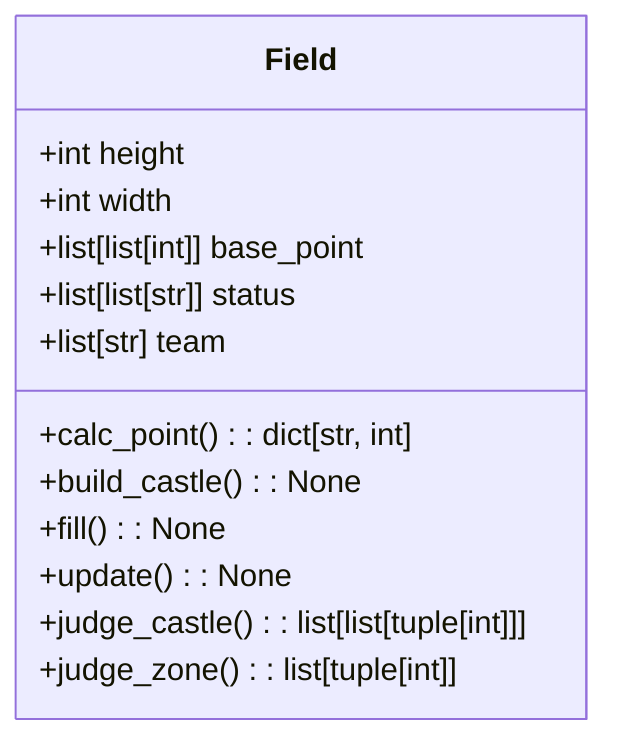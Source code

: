classDiagram
    class Field {
        +int height
        +int width
        +list[list[int]] base_point
        +list[list[str]] status
        +list[str] team
        +calc_point(): dict[str, int]
        +build_castle(): None
        +fill(): None
        +update(): None
        +judge_castle(): list[list[tuple[int]]]
        +judge_zone(): list[tuple[int]]
    }